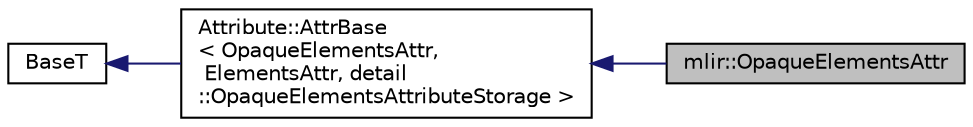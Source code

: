 digraph "mlir::OpaqueElementsAttr"
{
  bgcolor="transparent";
  edge [fontname="Helvetica",fontsize="10",labelfontname="Helvetica",labelfontsize="10"];
  node [fontname="Helvetica",fontsize="10",shape=record];
  rankdir="LR";
  Node0 [label="mlir::OpaqueElementsAttr",height=0.2,width=0.4,color="black", fillcolor="grey75", style="filled", fontcolor="black"];
  Node1 -> Node0 [dir="back",color="midnightblue",fontsize="10",style="solid",fontname="Helvetica"];
  Node1 [label="Attribute::AttrBase\l\< OpaqueElementsAttr,\l ElementsAttr, detail\l::OpaqueElementsAttributeStorage \>",height=0.2,width=0.4,color="black",URL="$classmlir_1_1detail_1_1StorageUserBase.html",tooltip="Utility class for implementing users of storage classes uniqued by a StorageUniquer. "];
  Node2 -> Node1 [dir="back",color="midnightblue",fontsize="10",style="solid",fontname="Helvetica"];
  Node2 [label="BaseT",height=0.2,width=0.4,color="black",URL="$classBaseT.html"];
}
